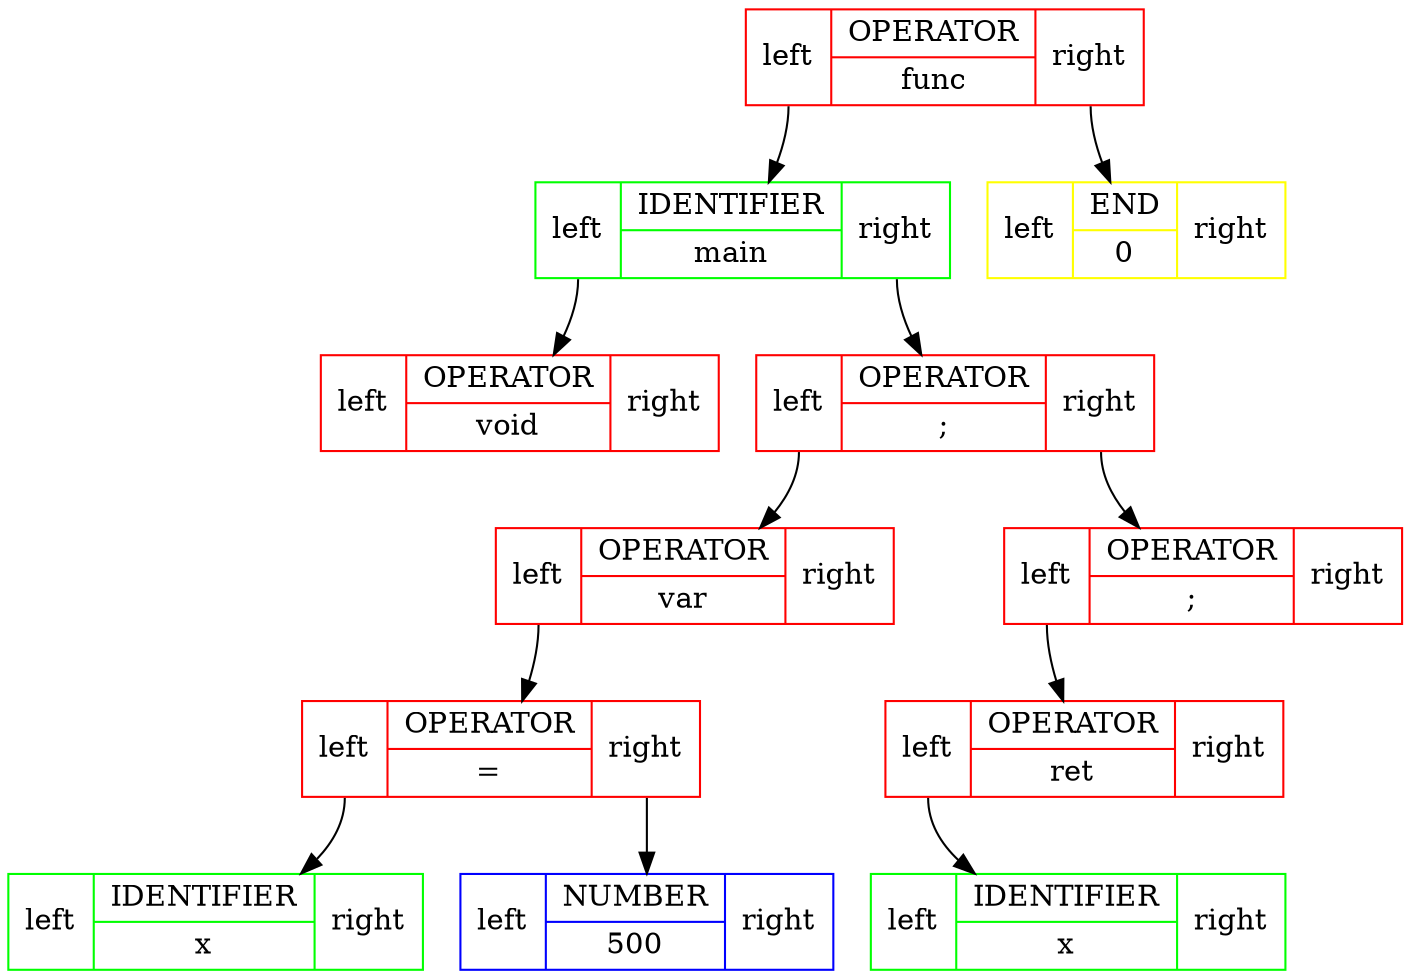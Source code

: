 digraph tree {
	rankdir=HR;
	node [shape=record];
	node0xd135a0 [color=red, label="<left> left | { OPERATOR | func } | <right> right"];
	node0xd13630 [color=green, label="<left> left | { IDENTIFIER | main } | <right> right"];
	node0xd136f0 [color=red, label="<left> left | { OPERATOR | void } | <right> right"];
	node0xd13630:left -> node0xd136f0;
	node0xd13f30 [color=red, label="<left> left | { OPERATOR | ; } | <right> right"];
	node0xd13810 [color=red, label="<left> left | { OPERATOR | var } | <right> right"];
	node0xd13930 [color=red, label="<left> left | { OPERATOR | = } | <right> right"];
	node0xd138b0 [color=green, label="<left> left | { IDENTIFIER | x } | <right> right"];
	node0xd13930:left -> node0xd138b0;
	node0xd139b0 [color=blue, label="<left> left | { NUMBER | 500 } | <right> right"];
	node0xd13930:right -> node0xd139b0;
	node0xd13810:left -> node0xd13930;
	node0xd13f30:left -> node0xd13810;
	node0xd140a0 [color=red, label="<left> left | { OPERATOR | ; } | <right> right"];
	node0xd13fa0 [color=red, label="<left> left | { OPERATOR | ret } | <right> right"];
	node0xd14030 [color=green, label="<left> left | { IDENTIFIER | x } | <right> right"];
	node0xd13fa0:left -> node0xd14030;
	node0xd140a0:left -> node0xd13fa0;
	node0xd13f30:right -> node0xd140a0;
	node0xd13630:right -> node0xd13f30;
	node0xd135a0:left -> node0xd13630;
	node0xd14140 [color=yellow, label="<left> left | { END | 0 } | <right> right"];
	node0xd135a0:right -> node0xd14140;
}

